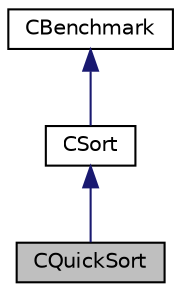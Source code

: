 digraph "CQuickSort"
{
  edge [fontname="Helvetica",fontsize="10",labelfontname="Helvetica",labelfontsize="10"];
  node [fontname="Helvetica",fontsize="10",shape=record];
  Node1 [label="CQuickSort",height=0.2,width=0.4,color="black", fillcolor="grey75", style="filled", fontcolor="black"];
  Node2 -> Node1 [dir="back",color="midnightblue",fontsize="10",style="solid"];
  Node2 [label="CSort",height=0.2,width=0.4,color="black", fillcolor="white", style="filled",URL="$class_c_sort.html",tooltip="definicja klasy abstrakcyjnej CSort jest klasa bazowa dla konkretnych typow sortowan. jest przykladem klasy obserwowanej. "];
  Node3 -> Node2 [dir="back",color="midnightblue",fontsize="10",style="solid"];
  Node3 [label="CBenchmark",height=0.2,width=0.4,color="black", fillcolor="white", style="filled",URL="$class_c_benchmark.html"];
}
